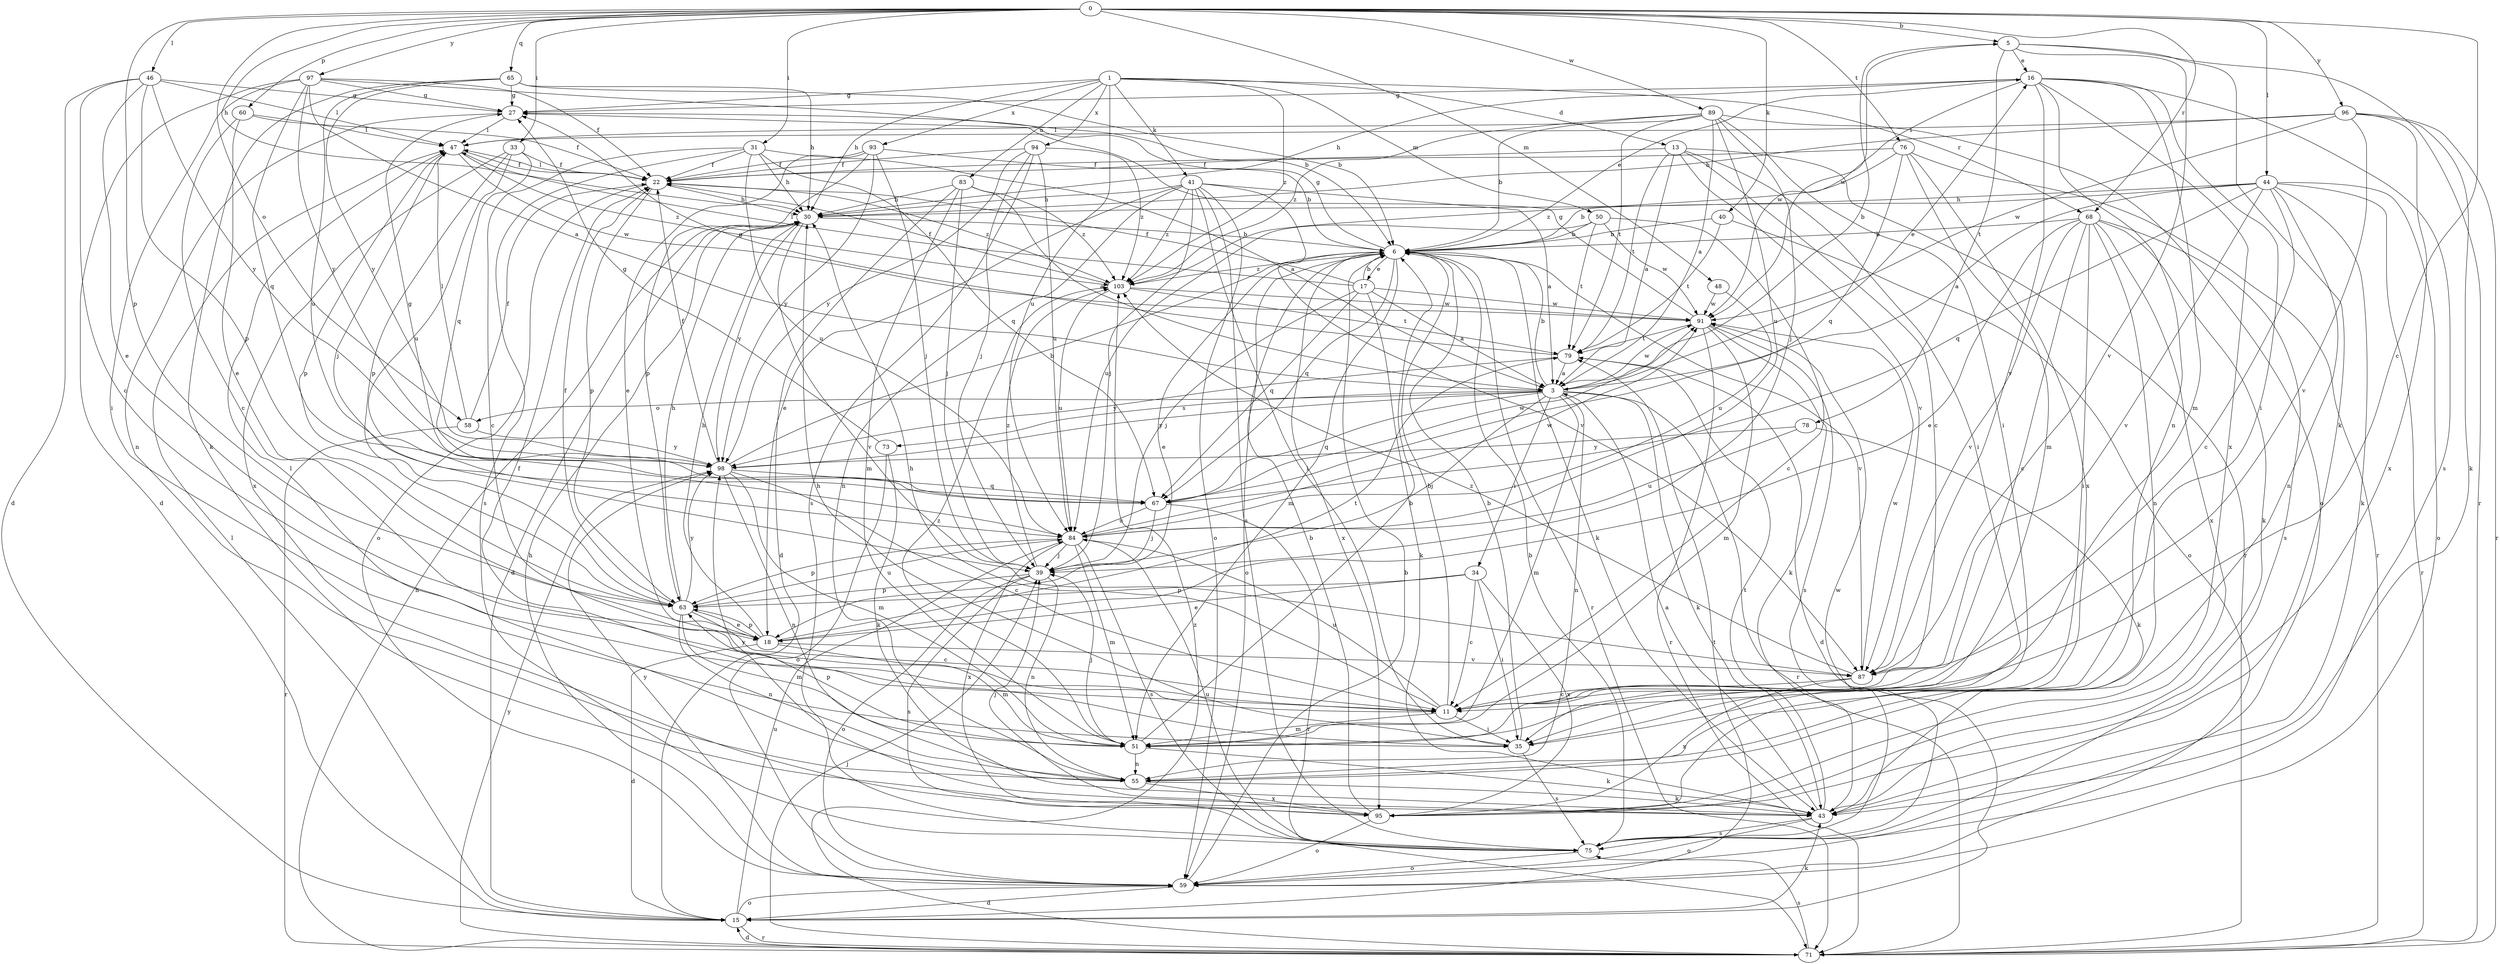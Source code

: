 strict digraph  {
0;
1;
3;
5;
6;
11;
13;
15;
16;
17;
18;
22;
27;
30;
31;
33;
34;
35;
39;
40;
41;
43;
44;
46;
47;
48;
50;
51;
55;
58;
59;
60;
63;
65;
67;
68;
71;
73;
75;
76;
78;
79;
83;
84;
87;
89;
91;
93;
94;
95;
96;
97;
98;
103;
0 -> 5  [label=b];
0 -> 11  [label=c];
0 -> 30  [label=h];
0 -> 31  [label=i];
0 -> 33  [label=i];
0 -> 40  [label=k];
0 -> 44  [label=l];
0 -> 46  [label=l];
0 -> 48  [label=m];
0 -> 58  [label=o];
0 -> 60  [label=p];
0 -> 63  [label=p];
0 -> 65  [label=q];
0 -> 68  [label=r];
0 -> 76  [label=t];
0 -> 89  [label=w];
0 -> 96  [label=y];
0 -> 97  [label=y];
1 -> 13  [label=d];
1 -> 27  [label=g];
1 -> 30  [label=h];
1 -> 41  [label=k];
1 -> 50  [label=m];
1 -> 68  [label=r];
1 -> 83  [label=u];
1 -> 84  [label=u];
1 -> 93  [label=x];
1 -> 94  [label=x];
1 -> 103  [label=z];
3 -> 5  [label=b];
3 -> 6  [label=b];
3 -> 16  [label=e];
3 -> 34  [label=i];
3 -> 39  [label=j];
3 -> 43  [label=k];
3 -> 51  [label=m];
3 -> 55  [label=n];
3 -> 58  [label=o];
3 -> 67  [label=q];
3 -> 71  [label=r];
3 -> 73  [label=s];
3 -> 91  [label=w];
3 -> 98  [label=y];
5 -> 16  [label=e];
5 -> 43  [label=k];
5 -> 71  [label=r];
5 -> 78  [label=t];
5 -> 87  [label=v];
5 -> 91  [label=w];
6 -> 16  [label=e];
6 -> 17  [label=e];
6 -> 18  [label=e];
6 -> 27  [label=g];
6 -> 43  [label=k];
6 -> 51  [label=m];
6 -> 59  [label=o];
6 -> 67  [label=q];
6 -> 71  [label=r];
6 -> 87  [label=v];
6 -> 95  [label=x];
6 -> 103  [label=z];
11 -> 6  [label=b];
11 -> 30  [label=h];
11 -> 35  [label=i];
11 -> 51  [label=m];
11 -> 84  [label=u];
13 -> 3  [label=a];
13 -> 11  [label=c];
13 -> 22  [label=f];
13 -> 35  [label=i];
13 -> 71  [label=r];
13 -> 79  [label=t];
13 -> 87  [label=v];
15 -> 43  [label=k];
15 -> 47  [label=l];
15 -> 59  [label=o];
15 -> 71  [label=r];
15 -> 79  [label=t];
15 -> 84  [label=u];
16 -> 27  [label=g];
16 -> 30  [label=h];
16 -> 35  [label=i];
16 -> 51  [label=m];
16 -> 55  [label=n];
16 -> 75  [label=s];
16 -> 87  [label=v];
16 -> 91  [label=w];
16 -> 95  [label=x];
17 -> 3  [label=a];
17 -> 6  [label=b];
17 -> 22  [label=f];
17 -> 39  [label=j];
17 -> 43  [label=k];
17 -> 47  [label=l];
17 -> 67  [label=q];
17 -> 91  [label=w];
18 -> 15  [label=d];
18 -> 30  [label=h];
18 -> 51  [label=m];
18 -> 63  [label=p];
18 -> 79  [label=t];
18 -> 87  [label=v];
22 -> 30  [label=h];
22 -> 47  [label=l];
22 -> 59  [label=o];
22 -> 63  [label=p];
22 -> 103  [label=z];
27 -> 47  [label=l];
27 -> 55  [label=n];
30 -> 6  [label=b];
30 -> 15  [label=d];
30 -> 87  [label=v];
30 -> 98  [label=y];
31 -> 3  [label=a];
31 -> 11  [label=c];
31 -> 22  [label=f];
31 -> 30  [label=h];
31 -> 67  [label=q];
31 -> 75  [label=s];
31 -> 84  [label=u];
33 -> 22  [label=f];
33 -> 63  [label=p];
33 -> 67  [label=q];
33 -> 84  [label=u];
33 -> 95  [label=x];
34 -> 11  [label=c];
34 -> 18  [label=e];
34 -> 35  [label=i];
34 -> 63  [label=p];
34 -> 95  [label=x];
35 -> 6  [label=b];
35 -> 22  [label=f];
35 -> 30  [label=h];
35 -> 75  [label=s];
39 -> 55  [label=n];
39 -> 59  [label=o];
39 -> 63  [label=p];
39 -> 75  [label=s];
39 -> 103  [label=z];
40 -> 6  [label=b];
40 -> 59  [label=o];
40 -> 79  [label=t];
41 -> 3  [label=a];
41 -> 18  [label=e];
41 -> 30  [label=h];
41 -> 35  [label=i];
41 -> 39  [label=j];
41 -> 55  [label=n];
41 -> 59  [label=o];
41 -> 75  [label=s];
41 -> 87  [label=v];
41 -> 103  [label=z];
43 -> 3  [label=a];
43 -> 59  [label=o];
43 -> 75  [label=s];
43 -> 79  [label=t];
43 -> 98  [label=y];
44 -> 3  [label=a];
44 -> 6  [label=b];
44 -> 11  [label=c];
44 -> 30  [label=h];
44 -> 43  [label=k];
44 -> 55  [label=n];
44 -> 59  [label=o];
44 -> 67  [label=q];
44 -> 71  [label=r];
44 -> 87  [label=v];
46 -> 11  [label=c];
46 -> 15  [label=d];
46 -> 18  [label=e];
46 -> 27  [label=g];
46 -> 47  [label=l];
46 -> 63  [label=p];
46 -> 98  [label=y];
47 -> 22  [label=f];
47 -> 39  [label=j];
47 -> 63  [label=p];
47 -> 91  [label=w];
47 -> 103  [label=z];
48 -> 84  [label=u];
48 -> 91  [label=w];
50 -> 6  [label=b];
50 -> 11  [label=c];
50 -> 79  [label=t];
50 -> 84  [label=u];
50 -> 91  [label=w];
51 -> 6  [label=b];
51 -> 39  [label=j];
51 -> 43  [label=k];
51 -> 55  [label=n];
51 -> 63  [label=p];
51 -> 103  [label=z];
55 -> 43  [label=k];
55 -> 47  [label=l];
55 -> 95  [label=x];
58 -> 22  [label=f];
58 -> 47  [label=l];
58 -> 71  [label=r];
58 -> 98  [label=y];
59 -> 6  [label=b];
59 -> 15  [label=d];
59 -> 30  [label=h];
59 -> 98  [label=y];
60 -> 11  [label=c];
60 -> 18  [label=e];
60 -> 22  [label=f];
60 -> 47  [label=l];
63 -> 11  [label=c];
63 -> 18  [label=e];
63 -> 22  [label=f];
63 -> 30  [label=h];
63 -> 51  [label=m];
63 -> 55  [label=n];
63 -> 84  [label=u];
63 -> 98  [label=y];
65 -> 6  [label=b];
65 -> 27  [label=g];
65 -> 30  [label=h];
65 -> 43  [label=k];
65 -> 84  [label=u];
65 -> 98  [label=y];
67 -> 27  [label=g];
67 -> 39  [label=j];
67 -> 71  [label=r];
67 -> 84  [label=u];
67 -> 91  [label=w];
68 -> 6  [label=b];
68 -> 11  [label=c];
68 -> 18  [label=e];
68 -> 35  [label=i];
68 -> 43  [label=k];
68 -> 55  [label=n];
68 -> 75  [label=s];
68 -> 87  [label=v];
68 -> 95  [label=x];
71 -> 15  [label=d];
71 -> 30  [label=h];
71 -> 39  [label=j];
71 -> 75  [label=s];
71 -> 98  [label=y];
71 -> 103  [label=z];
73 -> 27  [label=g];
73 -> 43  [label=k];
73 -> 59  [label=o];
75 -> 6  [label=b];
75 -> 59  [label=o];
75 -> 84  [label=u];
75 -> 91  [label=w];
76 -> 22  [label=f];
76 -> 51  [label=m];
76 -> 67  [label=q];
76 -> 71  [label=r];
76 -> 95  [label=x];
76 -> 103  [label=z];
78 -> 43  [label=k];
78 -> 84  [label=u];
78 -> 98  [label=y];
79 -> 3  [label=a];
79 -> 15  [label=d];
79 -> 27  [label=g];
79 -> 98  [label=y];
83 -> 3  [label=a];
83 -> 15  [label=d];
83 -> 30  [label=h];
83 -> 39  [label=j];
83 -> 51  [label=m];
83 -> 103  [label=z];
84 -> 39  [label=j];
84 -> 51  [label=m];
84 -> 63  [label=p];
84 -> 75  [label=s];
84 -> 91  [label=w];
84 -> 95  [label=x];
87 -> 11  [label=c];
87 -> 91  [label=w];
87 -> 95  [label=x];
87 -> 103  [label=z];
89 -> 3  [label=a];
89 -> 6  [label=b];
89 -> 35  [label=i];
89 -> 39  [label=j];
89 -> 47  [label=l];
89 -> 59  [label=o];
89 -> 79  [label=t];
89 -> 84  [label=u];
89 -> 103  [label=z];
91 -> 27  [label=g];
91 -> 43  [label=k];
91 -> 51  [label=m];
91 -> 71  [label=r];
91 -> 75  [label=s];
91 -> 79  [label=t];
93 -> 6  [label=b];
93 -> 18  [label=e];
93 -> 22  [label=f];
93 -> 39  [label=j];
93 -> 63  [label=p];
93 -> 98  [label=y];
94 -> 22  [label=f];
94 -> 39  [label=j];
94 -> 75  [label=s];
94 -> 84  [label=u];
94 -> 98  [label=y];
94 -> 103  [label=z];
95 -> 6  [label=b];
95 -> 39  [label=j];
95 -> 59  [label=o];
96 -> 30  [label=h];
96 -> 43  [label=k];
96 -> 47  [label=l];
96 -> 71  [label=r];
96 -> 87  [label=v];
96 -> 91  [label=w];
96 -> 95  [label=x];
97 -> 3  [label=a];
97 -> 6  [label=b];
97 -> 15  [label=d];
97 -> 22  [label=f];
97 -> 27  [label=g];
97 -> 35  [label=i];
97 -> 67  [label=q];
97 -> 98  [label=y];
98 -> 6  [label=b];
98 -> 11  [label=c];
98 -> 22  [label=f];
98 -> 51  [label=m];
98 -> 55  [label=n];
98 -> 67  [label=q];
103 -> 22  [label=f];
103 -> 79  [label=t];
103 -> 84  [label=u];
103 -> 91  [label=w];
}
